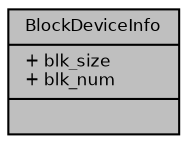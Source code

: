 digraph "BlockDeviceInfo"
{
  bgcolor="transparent";
  edge [fontname="Helvetica",fontsize="8",labelfontname="Helvetica",labelfontsize="8"];
  node [fontname="Helvetica",fontsize="8",shape=record];
  Node1 [label="{BlockDeviceInfo\n|+ blk_size\l+ blk_num\l|}",height=0.2,width=0.4,color="black", fillcolor="grey75", style="filled", fontcolor="black"];
}
